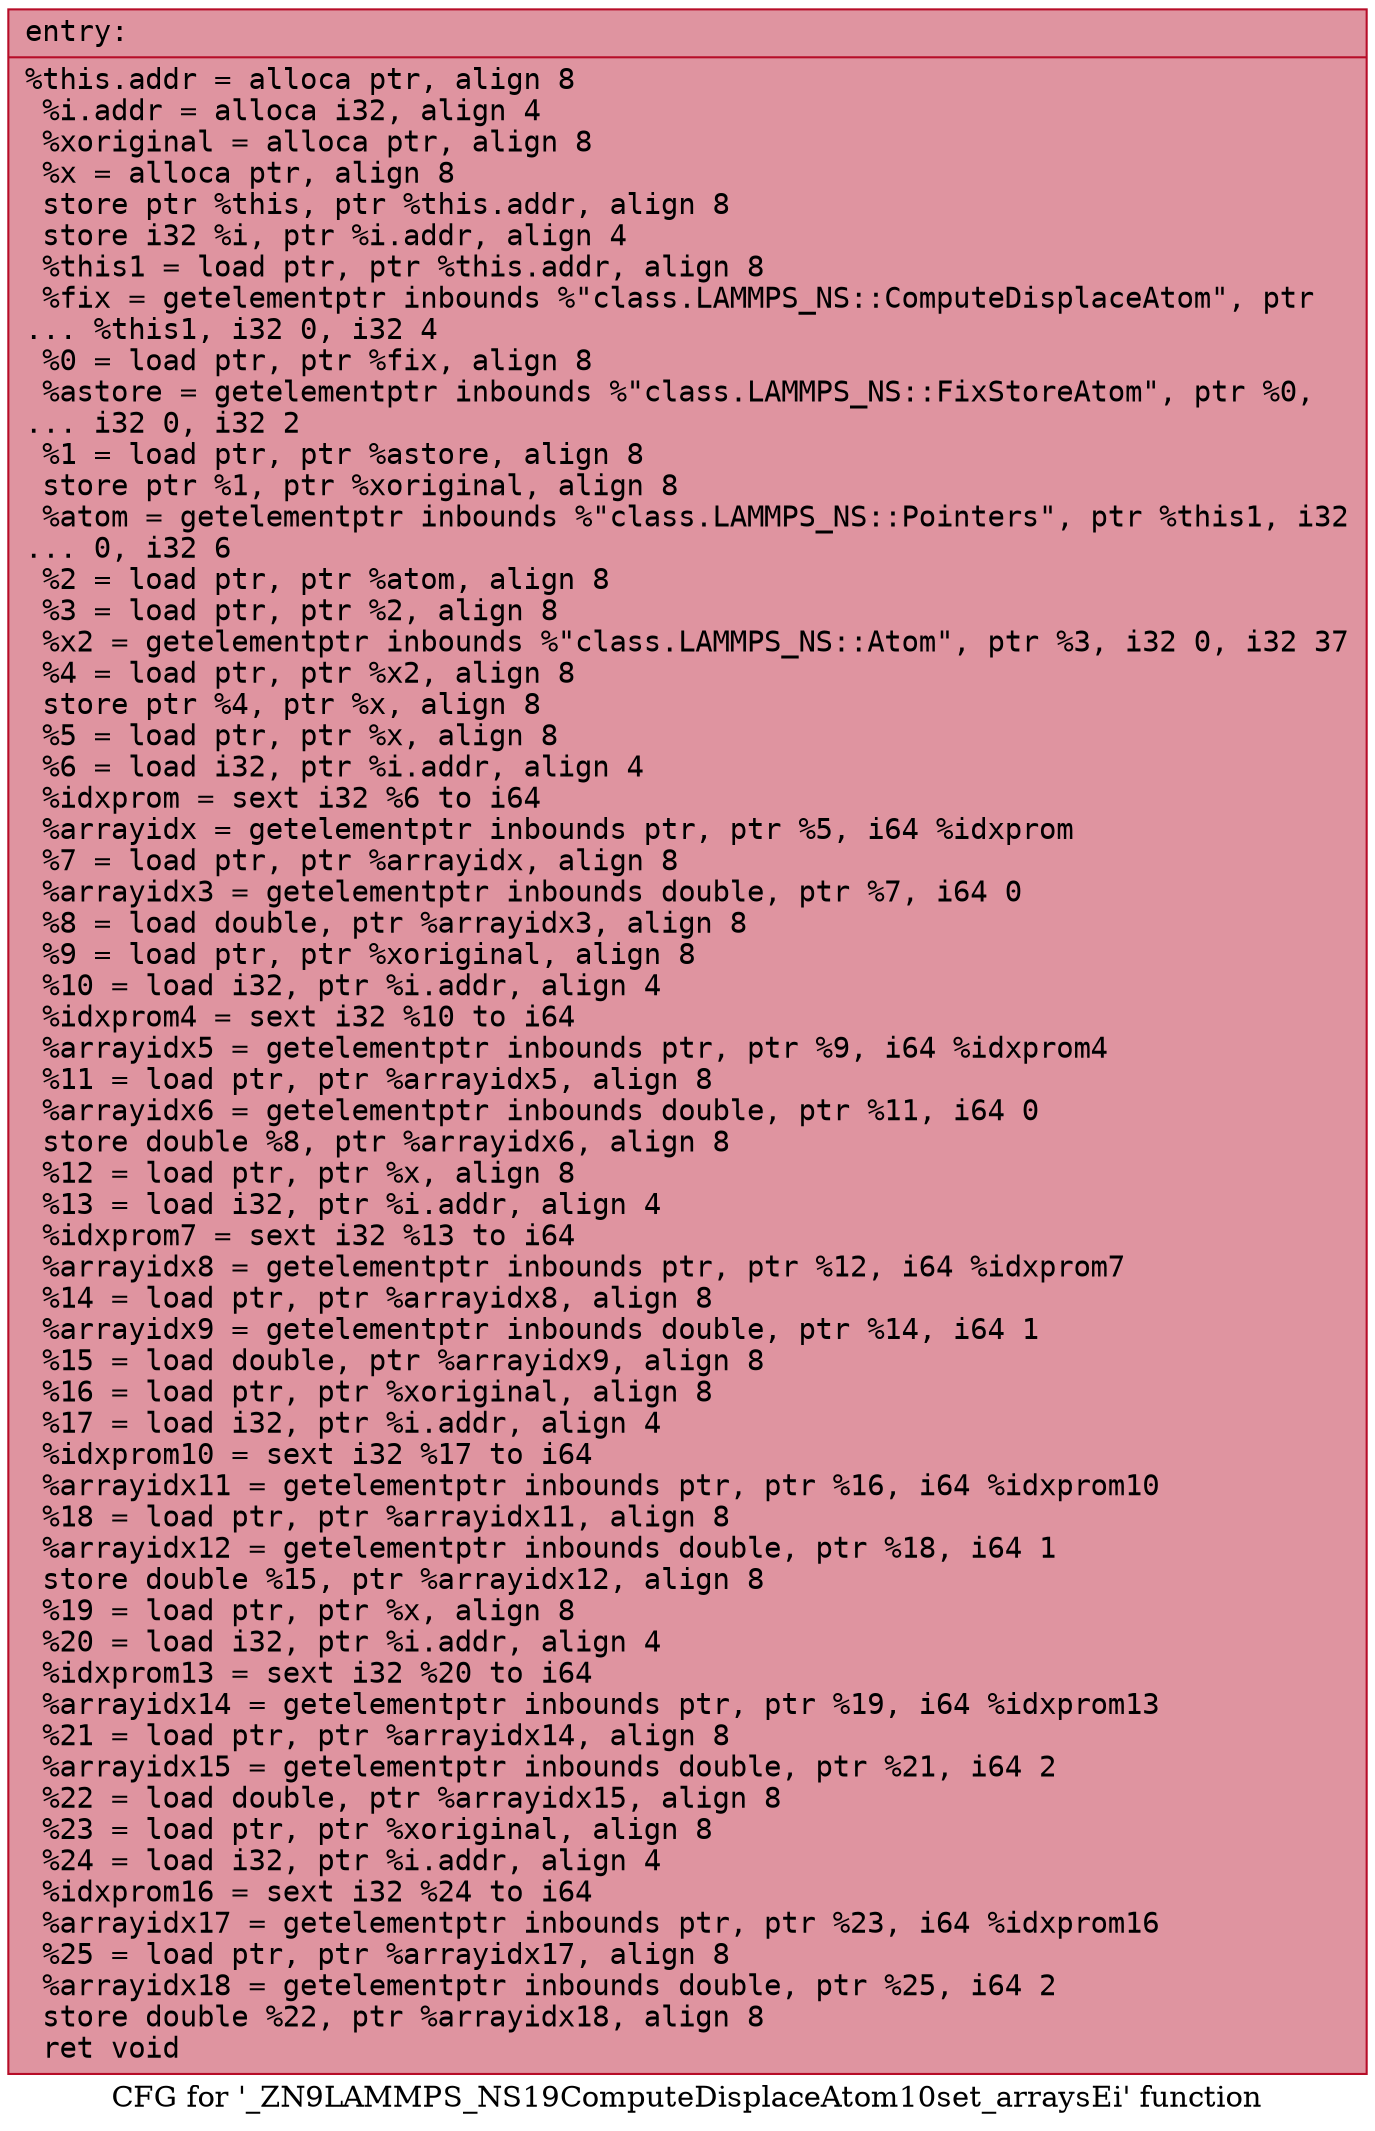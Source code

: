 digraph "CFG for '_ZN9LAMMPS_NS19ComputeDisplaceAtom10set_arraysEi' function" {
	label="CFG for '_ZN9LAMMPS_NS19ComputeDisplaceAtom10set_arraysEi' function";

	Node0x55cace57e860 [shape=record,color="#b70d28ff", style=filled, fillcolor="#b70d2870" fontname="Courier",label="{entry:\l|  %this.addr = alloca ptr, align 8\l  %i.addr = alloca i32, align 4\l  %xoriginal = alloca ptr, align 8\l  %x = alloca ptr, align 8\l  store ptr %this, ptr %this.addr, align 8\l  store i32 %i, ptr %i.addr, align 4\l  %this1 = load ptr, ptr %this.addr, align 8\l  %fix = getelementptr inbounds %\"class.LAMMPS_NS::ComputeDisplaceAtom\", ptr\l... %this1, i32 0, i32 4\l  %0 = load ptr, ptr %fix, align 8\l  %astore = getelementptr inbounds %\"class.LAMMPS_NS::FixStoreAtom\", ptr %0,\l... i32 0, i32 2\l  %1 = load ptr, ptr %astore, align 8\l  store ptr %1, ptr %xoriginal, align 8\l  %atom = getelementptr inbounds %\"class.LAMMPS_NS::Pointers\", ptr %this1, i32\l... 0, i32 6\l  %2 = load ptr, ptr %atom, align 8\l  %3 = load ptr, ptr %2, align 8\l  %x2 = getelementptr inbounds %\"class.LAMMPS_NS::Atom\", ptr %3, i32 0, i32 37\l  %4 = load ptr, ptr %x2, align 8\l  store ptr %4, ptr %x, align 8\l  %5 = load ptr, ptr %x, align 8\l  %6 = load i32, ptr %i.addr, align 4\l  %idxprom = sext i32 %6 to i64\l  %arrayidx = getelementptr inbounds ptr, ptr %5, i64 %idxprom\l  %7 = load ptr, ptr %arrayidx, align 8\l  %arrayidx3 = getelementptr inbounds double, ptr %7, i64 0\l  %8 = load double, ptr %arrayidx3, align 8\l  %9 = load ptr, ptr %xoriginal, align 8\l  %10 = load i32, ptr %i.addr, align 4\l  %idxprom4 = sext i32 %10 to i64\l  %arrayidx5 = getelementptr inbounds ptr, ptr %9, i64 %idxprom4\l  %11 = load ptr, ptr %arrayidx5, align 8\l  %arrayidx6 = getelementptr inbounds double, ptr %11, i64 0\l  store double %8, ptr %arrayidx6, align 8\l  %12 = load ptr, ptr %x, align 8\l  %13 = load i32, ptr %i.addr, align 4\l  %idxprom7 = sext i32 %13 to i64\l  %arrayidx8 = getelementptr inbounds ptr, ptr %12, i64 %idxprom7\l  %14 = load ptr, ptr %arrayidx8, align 8\l  %arrayidx9 = getelementptr inbounds double, ptr %14, i64 1\l  %15 = load double, ptr %arrayidx9, align 8\l  %16 = load ptr, ptr %xoriginal, align 8\l  %17 = load i32, ptr %i.addr, align 4\l  %idxprom10 = sext i32 %17 to i64\l  %arrayidx11 = getelementptr inbounds ptr, ptr %16, i64 %idxprom10\l  %18 = load ptr, ptr %arrayidx11, align 8\l  %arrayidx12 = getelementptr inbounds double, ptr %18, i64 1\l  store double %15, ptr %arrayidx12, align 8\l  %19 = load ptr, ptr %x, align 8\l  %20 = load i32, ptr %i.addr, align 4\l  %idxprom13 = sext i32 %20 to i64\l  %arrayidx14 = getelementptr inbounds ptr, ptr %19, i64 %idxprom13\l  %21 = load ptr, ptr %arrayidx14, align 8\l  %arrayidx15 = getelementptr inbounds double, ptr %21, i64 2\l  %22 = load double, ptr %arrayidx15, align 8\l  %23 = load ptr, ptr %xoriginal, align 8\l  %24 = load i32, ptr %i.addr, align 4\l  %idxprom16 = sext i32 %24 to i64\l  %arrayidx17 = getelementptr inbounds ptr, ptr %23, i64 %idxprom16\l  %25 = load ptr, ptr %arrayidx17, align 8\l  %arrayidx18 = getelementptr inbounds double, ptr %25, i64 2\l  store double %22, ptr %arrayidx18, align 8\l  ret void\l}"];
}
